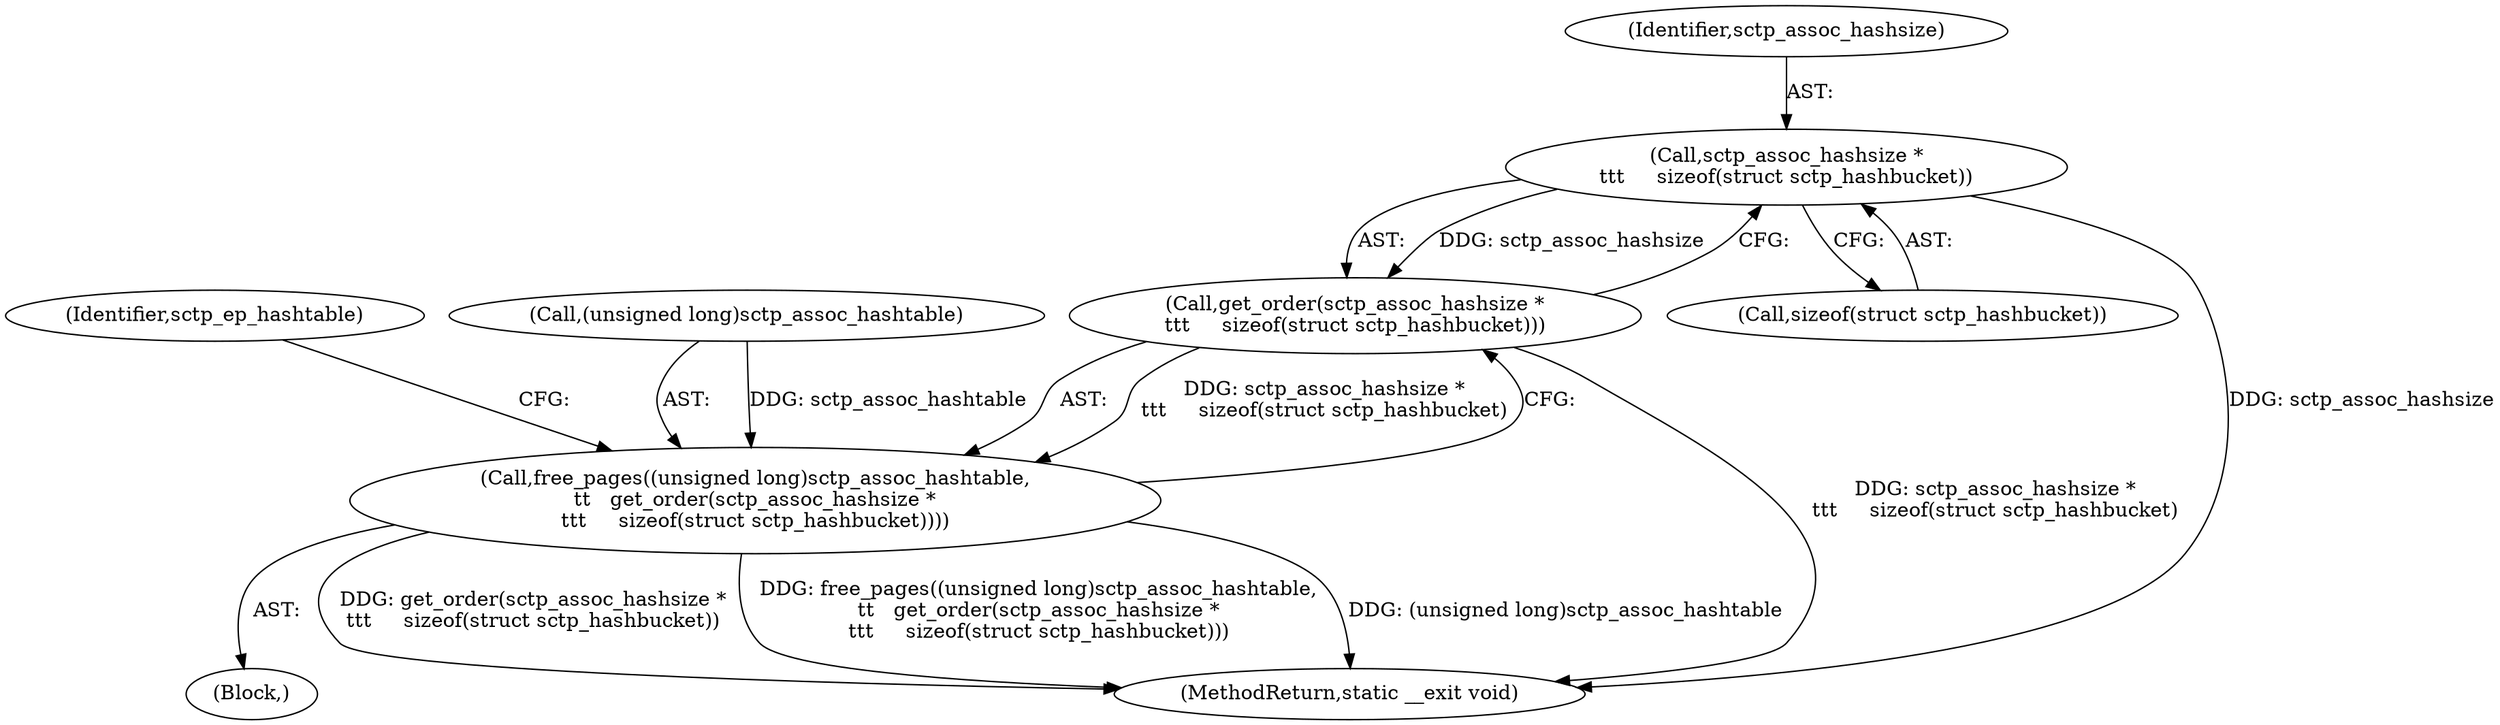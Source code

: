 digraph "0_linux_8e2d61e0aed2b7c4ecb35844fe07e0b2b762dee4@API" {
"1000126" [label="(Call,sctp_assoc_hashsize *\n\t\t\t     sizeof(struct sctp_hashbucket))"];
"1000125" [label="(Call,get_order(sctp_assoc_hashsize *\n\t\t\t     sizeof(struct sctp_hashbucket)))"];
"1000121" [label="(Call,free_pages((unsigned long)sctp_assoc_hashtable,\n\t\t   get_order(sctp_assoc_hashsize *\n\t\t\t     sizeof(struct sctp_hashbucket))))"];
"1000131" [label="(Identifier,sctp_ep_hashtable)"];
"1000125" [label="(Call,get_order(sctp_assoc_hashsize *\n\t\t\t     sizeof(struct sctp_hashbucket)))"];
"1000122" [label="(Call,(unsigned long)sctp_assoc_hashtable)"];
"1000128" [label="(Call,sizeof(struct sctp_hashbucket))"];
"1000127" [label="(Identifier,sctp_assoc_hashsize)"];
"1000107" [label="(Block,)"];
"1000149" [label="(MethodReturn,static __exit void)"];
"1000121" [label="(Call,free_pages((unsigned long)sctp_assoc_hashtable,\n\t\t   get_order(sctp_assoc_hashsize *\n\t\t\t     sizeof(struct sctp_hashbucket))))"];
"1000126" [label="(Call,sctp_assoc_hashsize *\n\t\t\t     sizeof(struct sctp_hashbucket))"];
"1000126" -> "1000125"  [label="AST: "];
"1000126" -> "1000128"  [label="CFG: "];
"1000127" -> "1000126"  [label="AST: "];
"1000128" -> "1000126"  [label="AST: "];
"1000125" -> "1000126"  [label="CFG: "];
"1000126" -> "1000149"  [label="DDG: sctp_assoc_hashsize"];
"1000126" -> "1000125"  [label="DDG: sctp_assoc_hashsize"];
"1000125" -> "1000121"  [label="AST: "];
"1000121" -> "1000125"  [label="CFG: "];
"1000125" -> "1000149"  [label="DDG: sctp_assoc_hashsize *\n\t\t\t     sizeof(struct sctp_hashbucket)"];
"1000125" -> "1000121"  [label="DDG: sctp_assoc_hashsize *\n\t\t\t     sizeof(struct sctp_hashbucket)"];
"1000121" -> "1000107"  [label="AST: "];
"1000122" -> "1000121"  [label="AST: "];
"1000131" -> "1000121"  [label="CFG: "];
"1000121" -> "1000149"  [label="DDG: get_order(sctp_assoc_hashsize *\n\t\t\t     sizeof(struct sctp_hashbucket))"];
"1000121" -> "1000149"  [label="DDG: free_pages((unsigned long)sctp_assoc_hashtable,\n\t\t   get_order(sctp_assoc_hashsize *\n\t\t\t     sizeof(struct sctp_hashbucket)))"];
"1000121" -> "1000149"  [label="DDG: (unsigned long)sctp_assoc_hashtable"];
"1000122" -> "1000121"  [label="DDG: sctp_assoc_hashtable"];
}

